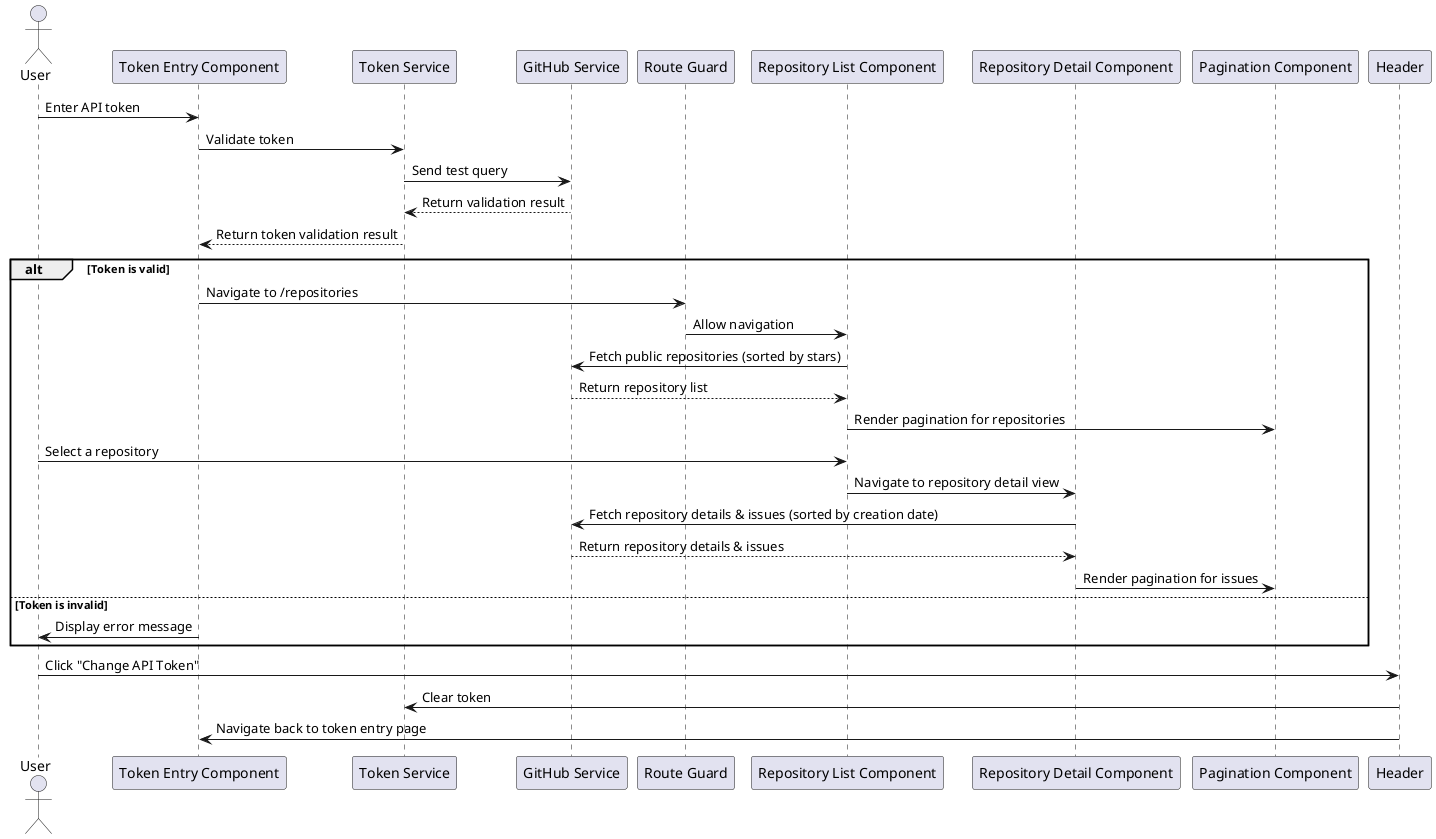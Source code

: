 @startuml
actor User

participant "Token Entry Component" as TEC
participant "Token Service" as TS
participant "GitHub Service" as GS
participant "Route Guard" as RG
participant "Repository List Component" as RLC
participant "Repository Detail Component" as RDC
participant "Pagination Component" as PC
participant "Header" as H

User -> TEC: Enter API token
TEC -> TS: Validate token
TS -> GS: Send test query
GS --> TS: Return validation result
TS --> TEC: Return token validation result

alt Token is valid
    TEC -> RG: Navigate to /repositories
    RG -> RLC: Allow navigation
    RLC -> GS: Fetch public repositories (sorted by stars)
    GS --> RLC: Return repository list
    RLC -> PC: Render pagination for repositories
    User -> RLC: Select a repository
    RLC -> RDC: Navigate to repository detail view
    RDC -> GS: Fetch repository details & issues (sorted by creation date)
    GS --> RDC: Return repository details & issues
    RDC -> PC: Render pagination for issues
else Token is invalid
    TEC -> User: Display error message
end

User -> H: Click "Change API Token"
H -> TS: Clear token
H -> TEC: Navigate back to token entry page

@enduml

